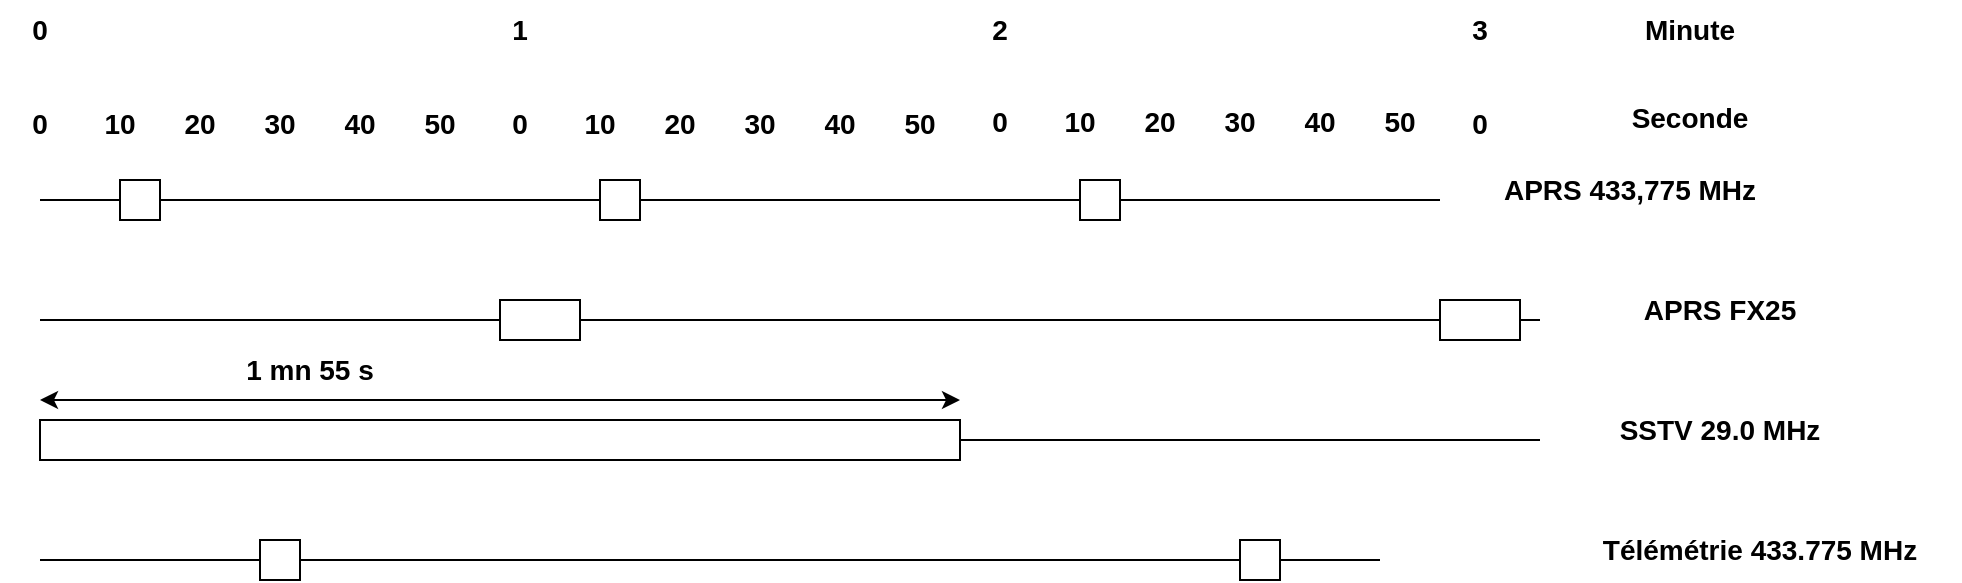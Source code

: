 <mxfile version="24.2.5" type="device">
  <diagram name="Page-1" id="DpudN1JpIDoGAExrbUjJ">
    <mxGraphModel dx="1034" dy="1526" grid="1" gridSize="10" guides="1" tooltips="1" connect="1" arrows="1" fold="1" page="1" pageScale="1" pageWidth="1169" pageHeight="827" math="0" shadow="0">
      <root>
        <mxCell id="0" />
        <mxCell id="1" parent="0" />
        <mxCell id="y3lVvK0jwecRgMobRf8P-3" value="" style="endArrow=none;html=1;rounded=0;" edge="1" parent="1" source="y3lVvK0jwecRgMobRf8P-39">
          <mxGeometry width="50" height="50" relative="1" as="geometry">
            <mxPoint x="40" y="-360" as="sourcePoint" />
            <mxPoint x="740" y="-360" as="targetPoint" />
          </mxGeometry>
        </mxCell>
        <mxCell id="y3lVvK0jwecRgMobRf8P-4" value="&lt;font style=&quot;font-size: 14px;&quot;&gt;&lt;b&gt;APRS&amp;nbsp;&lt;/b&gt;&lt;/font&gt;&lt;span style=&quot;font-size: 14px;&quot;&gt;&lt;b&gt;433,775 MHz&lt;/b&gt;&lt;/span&gt;" style="text;html=1;align=center;verticalAlign=middle;whiteSpace=wrap;rounded=0;" vertex="1" parent="1">
          <mxGeometry x="750" y="-380" width="170" height="30" as="geometry" />
        </mxCell>
        <mxCell id="y3lVvK0jwecRgMobRf8P-5" value="" style="endArrow=none;html=1;rounded=0;" edge="1" parent="1" target="y3lVvK0jwecRgMobRf8P-1">
          <mxGeometry width="50" height="50" relative="1" as="geometry">
            <mxPoint x="40" y="-360" as="sourcePoint" />
            <mxPoint x="970" y="-360" as="targetPoint" />
          </mxGeometry>
        </mxCell>
        <mxCell id="y3lVvK0jwecRgMobRf8P-1" value="" style="verticalLabelPosition=bottom;verticalAlign=top;html=1;shape=mxgraph.basic.rect;fillColor2=none;strokeWidth=1;size=0;indent=5;" vertex="1" parent="1">
          <mxGeometry x="80" y="-370" width="20" height="20" as="geometry" />
        </mxCell>
        <mxCell id="y3lVvK0jwecRgMobRf8P-6" value="&lt;font style=&quot;font-size: 14px;&quot;&gt;&lt;b&gt;0&lt;/b&gt;&lt;/font&gt;" style="text;html=1;align=center;verticalAlign=middle;whiteSpace=wrap;rounded=0;" vertex="1" parent="1">
          <mxGeometry x="20" y="-413" width="40" height="30" as="geometry" />
        </mxCell>
        <mxCell id="y3lVvK0jwecRgMobRf8P-7" value="&lt;font style=&quot;font-size: 14px;&quot;&gt;&lt;b&gt;10&lt;/b&gt;&lt;/font&gt;" style="text;html=1;align=center;verticalAlign=middle;whiteSpace=wrap;rounded=0;" vertex="1" parent="1">
          <mxGeometry x="60" y="-413" width="40" height="30" as="geometry" />
        </mxCell>
        <mxCell id="y3lVvK0jwecRgMobRf8P-8" value="&lt;font style=&quot;font-size: 14px;&quot;&gt;&lt;b&gt;20&lt;/b&gt;&lt;/font&gt;" style="text;html=1;align=center;verticalAlign=middle;whiteSpace=wrap;rounded=0;" vertex="1" parent="1">
          <mxGeometry x="100" y="-413" width="40" height="30" as="geometry" />
        </mxCell>
        <mxCell id="y3lVvK0jwecRgMobRf8P-9" value="&lt;font style=&quot;font-size: 14px;&quot;&gt;&lt;b&gt;30&lt;/b&gt;&lt;/font&gt;" style="text;html=1;align=center;verticalAlign=middle;whiteSpace=wrap;rounded=0;" vertex="1" parent="1">
          <mxGeometry x="140" y="-413" width="40" height="30" as="geometry" />
        </mxCell>
        <mxCell id="y3lVvK0jwecRgMobRf8P-10" value="&lt;font style=&quot;font-size: 14px;&quot;&gt;&lt;b&gt;40&lt;/b&gt;&lt;/font&gt;" style="text;html=1;align=center;verticalAlign=middle;whiteSpace=wrap;rounded=0;" vertex="1" parent="1">
          <mxGeometry x="180" y="-413" width="40" height="30" as="geometry" />
        </mxCell>
        <mxCell id="y3lVvK0jwecRgMobRf8P-11" value="&lt;span style=&quot;font-size: 14px;&quot;&gt;&lt;b&gt;50&lt;/b&gt;&lt;/span&gt;" style="text;html=1;align=center;verticalAlign=middle;whiteSpace=wrap;rounded=0;" vertex="1" parent="1">
          <mxGeometry x="220" y="-413" width="40" height="30" as="geometry" />
        </mxCell>
        <mxCell id="y3lVvK0jwecRgMobRf8P-12" value="&lt;font style=&quot;font-size: 14px;&quot;&gt;&lt;b&gt;0&lt;/b&gt;&lt;/font&gt;" style="text;html=1;align=center;verticalAlign=middle;whiteSpace=wrap;rounded=0;" vertex="1" parent="1">
          <mxGeometry x="260" y="-413" width="40" height="30" as="geometry" />
        </mxCell>
        <mxCell id="y3lVvK0jwecRgMobRf8P-13" value="&lt;font style=&quot;font-size: 14px;&quot;&gt;&lt;b&gt;10&lt;/b&gt;&lt;/font&gt;" style="text;html=1;align=center;verticalAlign=middle;whiteSpace=wrap;rounded=0;" vertex="1" parent="1">
          <mxGeometry x="300" y="-413" width="40" height="30" as="geometry" />
        </mxCell>
        <mxCell id="y3lVvK0jwecRgMobRf8P-14" value="&lt;font style=&quot;font-size: 14px;&quot;&gt;&lt;b&gt;20&lt;/b&gt;&lt;/font&gt;" style="text;html=1;align=center;verticalAlign=middle;whiteSpace=wrap;rounded=0;" vertex="1" parent="1">
          <mxGeometry x="340" y="-413" width="40" height="30" as="geometry" />
        </mxCell>
        <mxCell id="y3lVvK0jwecRgMobRf8P-15" value="&lt;font style=&quot;font-size: 14px;&quot;&gt;&lt;b&gt;30&lt;/b&gt;&lt;/font&gt;" style="text;html=1;align=center;verticalAlign=middle;whiteSpace=wrap;rounded=0;" vertex="1" parent="1">
          <mxGeometry x="380" y="-413" width="40" height="30" as="geometry" />
        </mxCell>
        <mxCell id="y3lVvK0jwecRgMobRf8P-16" value="&lt;font style=&quot;font-size: 14px;&quot;&gt;&lt;b&gt;40&lt;/b&gt;&lt;/font&gt;" style="text;html=1;align=center;verticalAlign=middle;whiteSpace=wrap;rounded=0;" vertex="1" parent="1">
          <mxGeometry x="420" y="-413" width="40" height="30" as="geometry" />
        </mxCell>
        <mxCell id="y3lVvK0jwecRgMobRf8P-17" value="&lt;span style=&quot;font-size: 14px;&quot;&gt;&lt;b&gt;50&lt;/b&gt;&lt;/span&gt;" style="text;html=1;align=center;verticalAlign=middle;whiteSpace=wrap;rounded=0;" vertex="1" parent="1">
          <mxGeometry x="450" y="-414.5" width="60" height="33" as="geometry" />
        </mxCell>
        <mxCell id="y3lVvK0jwecRgMobRf8P-18" value="&lt;font style=&quot;font-size: 14px;&quot;&gt;&lt;b&gt;0&lt;/b&gt;&lt;/font&gt;" style="text;html=1;align=center;verticalAlign=middle;whiteSpace=wrap;rounded=0;" vertex="1" parent="1">
          <mxGeometry x="500" y="-414.5" width="40" height="30" as="geometry" />
        </mxCell>
        <mxCell id="y3lVvK0jwecRgMobRf8P-22" value="&lt;font style=&quot;font-size: 14px;&quot;&gt;&lt;b&gt;0&lt;/b&gt;&lt;/font&gt;" style="text;html=1;align=center;verticalAlign=middle;whiteSpace=wrap;rounded=0;" vertex="1" parent="1">
          <mxGeometry x="20" y="-460" width="40" height="30" as="geometry" />
        </mxCell>
        <mxCell id="y3lVvK0jwecRgMobRf8P-23" value="&lt;font style=&quot;font-size: 14px;&quot;&gt;&lt;b&gt;1&lt;/b&gt;&lt;/font&gt;" style="text;html=1;align=center;verticalAlign=middle;whiteSpace=wrap;rounded=0;" vertex="1" parent="1">
          <mxGeometry x="260" y="-460" width="40" height="30" as="geometry" />
        </mxCell>
        <mxCell id="y3lVvK0jwecRgMobRf8P-24" value="&lt;font style=&quot;font-size: 14px;&quot;&gt;&lt;b&gt;2&lt;/b&gt;&lt;/font&gt;" style="text;html=1;align=center;verticalAlign=middle;whiteSpace=wrap;rounded=0;" vertex="1" parent="1">
          <mxGeometry x="500" y="-460" width="40" height="30" as="geometry" />
        </mxCell>
        <mxCell id="y3lVvK0jwecRgMobRf8P-25" value="&lt;font style=&quot;font-size: 14px;&quot;&gt;&lt;b&gt;3&lt;/b&gt;&lt;/font&gt;" style="text;html=1;align=center;verticalAlign=middle;whiteSpace=wrap;rounded=0;" vertex="1" parent="1">
          <mxGeometry x="740" y="-460" width="40" height="30" as="geometry" />
        </mxCell>
        <mxCell id="y3lVvK0jwecRgMobRf8P-26" value="" style="endArrow=none;html=1;rounded=0;" edge="1" parent="1" source="y3lVvK0jwecRgMobRf8P-37">
          <mxGeometry width="50" height="50" relative="1" as="geometry">
            <mxPoint x="40" y="-300" as="sourcePoint" />
            <mxPoint x="790" y="-300" as="targetPoint" />
          </mxGeometry>
        </mxCell>
        <mxCell id="y3lVvK0jwecRgMobRf8P-27" value="&lt;font style=&quot;font-size: 14px;&quot;&gt;&lt;b&gt;10&lt;/b&gt;&lt;/font&gt;" style="text;html=1;align=center;verticalAlign=middle;whiteSpace=wrap;rounded=0;" vertex="1" parent="1">
          <mxGeometry x="540" y="-414.5" width="40" height="30" as="geometry" />
        </mxCell>
        <mxCell id="y3lVvK0jwecRgMobRf8P-28" value="&lt;font style=&quot;font-size: 14px;&quot;&gt;&lt;b&gt;20&lt;/b&gt;&lt;/font&gt;" style="text;html=1;align=center;verticalAlign=middle;whiteSpace=wrap;rounded=0;" vertex="1" parent="1">
          <mxGeometry x="580" y="-414.5" width="40" height="30" as="geometry" />
        </mxCell>
        <mxCell id="y3lVvK0jwecRgMobRf8P-31" value="&lt;font style=&quot;font-size: 14px;&quot;&gt;&lt;b&gt;30&lt;/b&gt;&lt;/font&gt;" style="text;html=1;align=center;verticalAlign=middle;whiteSpace=wrap;rounded=0;" vertex="1" parent="1">
          <mxGeometry x="620" y="-414.5" width="40" height="30" as="geometry" />
        </mxCell>
        <mxCell id="y3lVvK0jwecRgMobRf8P-32" value="&lt;font style=&quot;font-size: 14px;&quot;&gt;&lt;b&gt;40&lt;/b&gt;&lt;/font&gt;" style="text;html=1;align=center;verticalAlign=middle;whiteSpace=wrap;rounded=0;" vertex="1" parent="1">
          <mxGeometry x="660" y="-414.5" width="40" height="30" as="geometry" />
        </mxCell>
        <mxCell id="y3lVvK0jwecRgMobRf8P-33" value="&lt;span style=&quot;font-size: 14px;&quot;&gt;&lt;b&gt;50&lt;/b&gt;&lt;/span&gt;" style="text;html=1;align=center;verticalAlign=middle;whiteSpace=wrap;rounded=0;" vertex="1" parent="1">
          <mxGeometry x="690" y="-416" width="60" height="33" as="geometry" />
        </mxCell>
        <mxCell id="y3lVvK0jwecRgMobRf8P-34" value="&lt;font style=&quot;font-size: 14px;&quot;&gt;&lt;b&gt;0&lt;/b&gt;&lt;/font&gt;" style="text;html=1;align=center;verticalAlign=middle;whiteSpace=wrap;rounded=0;" vertex="1" parent="1">
          <mxGeometry x="740" y="-413" width="40" height="30" as="geometry" />
        </mxCell>
        <mxCell id="y3lVvK0jwecRgMobRf8P-35" value="&lt;font style=&quot;font-size: 14px;&quot;&gt;&lt;b&gt;APRS FX25&lt;/b&gt;&lt;/font&gt;" style="text;html=1;align=center;verticalAlign=middle;whiteSpace=wrap;rounded=0;" vertex="1" parent="1">
          <mxGeometry x="820" y="-320" width="120" height="30" as="geometry" />
        </mxCell>
        <mxCell id="y3lVvK0jwecRgMobRf8P-38" value="" style="endArrow=none;html=1;rounded=0;" edge="1" parent="1" source="y3lVvK0jwecRgMobRf8P-36" target="y3lVvK0jwecRgMobRf8P-37">
          <mxGeometry width="50" height="50" relative="1" as="geometry">
            <mxPoint x="40" y="-300" as="sourcePoint" />
            <mxPoint x="790" y="-300" as="targetPoint" />
          </mxGeometry>
        </mxCell>
        <mxCell id="y3lVvK0jwecRgMobRf8P-37" value="" style="verticalLabelPosition=bottom;verticalAlign=top;html=1;shape=mxgraph.basic.rect;fillColor2=none;strokeWidth=1;size=0;indent=5;" vertex="1" parent="1">
          <mxGeometry x="740" y="-310" width="40" height="20" as="geometry" />
        </mxCell>
        <mxCell id="y3lVvK0jwecRgMobRf8P-40" value="" style="endArrow=none;html=1;rounded=0;" edge="1" parent="1" source="y3lVvK0jwecRgMobRf8P-1" target="y3lVvK0jwecRgMobRf8P-39">
          <mxGeometry width="50" height="50" relative="1" as="geometry">
            <mxPoint x="100" y="-360" as="sourcePoint" />
            <mxPoint x="790" y="-360" as="targetPoint" />
          </mxGeometry>
        </mxCell>
        <mxCell id="y3lVvK0jwecRgMobRf8P-39" value="" style="verticalLabelPosition=bottom;verticalAlign=top;html=1;shape=mxgraph.basic.rect;fillColor2=none;strokeWidth=1;size=0;indent=5;" vertex="1" parent="1">
          <mxGeometry x="560" y="-370" width="20" height="20" as="geometry" />
        </mxCell>
        <mxCell id="y3lVvK0jwecRgMobRf8P-21" value="" style="verticalLabelPosition=bottom;verticalAlign=top;html=1;shape=mxgraph.basic.rect;fillColor2=none;strokeWidth=1;size=0;indent=5;" vertex="1" parent="1">
          <mxGeometry x="320" y="-370" width="20" height="20" as="geometry" />
        </mxCell>
        <mxCell id="y3lVvK0jwecRgMobRf8P-42" value="" style="endArrow=none;html=1;rounded=0;" edge="1" parent="1">
          <mxGeometry width="50" height="50" relative="1" as="geometry">
            <mxPoint x="40" y="-240" as="sourcePoint" />
            <mxPoint x="790" y="-240" as="targetPoint" />
            <Array as="points">
              <mxPoint x="390" y="-240" />
            </Array>
          </mxGeometry>
        </mxCell>
        <mxCell id="y3lVvK0jwecRgMobRf8P-43" value="&lt;span style=&quot;font-size: 14px;&quot;&gt;&lt;b&gt;SSTV 29.0 MHz&lt;/b&gt;&lt;/span&gt;" style="text;html=1;align=center;verticalAlign=middle;whiteSpace=wrap;rounded=0;" vertex="1" parent="1">
          <mxGeometry x="820" y="-260" width="120" height="30" as="geometry" />
        </mxCell>
        <mxCell id="y3lVvK0jwecRgMobRf8P-45" value="" style="verticalLabelPosition=bottom;verticalAlign=top;html=1;shape=mxgraph.basic.rect;fillColor2=none;strokeWidth=1;size=0;indent=5;" vertex="1" parent="1">
          <mxGeometry x="40" y="-250" width="460" height="20" as="geometry" />
        </mxCell>
        <mxCell id="y3lVvK0jwecRgMobRf8P-46" value="" style="endArrow=none;html=1;rounded=0;" edge="1" parent="1" source="y3lVvK0jwecRgMobRf8P-48">
          <mxGeometry width="50" height="50" relative="1" as="geometry">
            <mxPoint x="40" y="-180" as="sourcePoint" />
            <mxPoint x="710" y="-180" as="targetPoint" />
          </mxGeometry>
        </mxCell>
        <mxCell id="y3lVvK0jwecRgMobRf8P-47" value="&lt;font style=&quot;font-size: 14px;&quot;&gt;&lt;b&gt;Télémétrie 433.775 MHz&lt;/b&gt;&lt;/font&gt;" style="text;html=1;align=center;verticalAlign=middle;whiteSpace=wrap;rounded=0;" vertex="1" parent="1">
          <mxGeometry x="800" y="-200" width="200" height="30" as="geometry" />
        </mxCell>
        <mxCell id="y3lVvK0jwecRgMobRf8P-49" value="" style="endArrow=none;html=1;rounded=0;" edge="1" parent="1" target="y3lVvK0jwecRgMobRf8P-48">
          <mxGeometry width="50" height="50" relative="1" as="geometry">
            <mxPoint x="40" y="-180" as="sourcePoint" />
            <mxPoint x="800" y="-180" as="targetPoint" />
          </mxGeometry>
        </mxCell>
        <mxCell id="y3lVvK0jwecRgMobRf8P-48" value="" style="verticalLabelPosition=bottom;verticalAlign=top;html=1;shape=mxgraph.basic.rect;fillColor2=none;strokeWidth=1;size=0;indent=5;" vertex="1" parent="1">
          <mxGeometry x="150" y="-190" width="20" height="20" as="geometry" />
        </mxCell>
        <mxCell id="y3lVvK0jwecRgMobRf8P-50" value="" style="verticalLabelPosition=bottom;verticalAlign=top;html=1;shape=mxgraph.basic.rect;fillColor2=none;strokeWidth=1;size=0;indent=5;" vertex="1" parent="1">
          <mxGeometry x="640" y="-190" width="20" height="20" as="geometry" />
        </mxCell>
        <mxCell id="y3lVvK0jwecRgMobRf8P-51" value="" style="endArrow=none;html=1;rounded=0;" edge="1" parent="1" target="y3lVvK0jwecRgMobRf8P-36">
          <mxGeometry width="50" height="50" relative="1" as="geometry">
            <mxPoint x="40" y="-300" as="sourcePoint" />
            <mxPoint x="740" y="-300" as="targetPoint" />
          </mxGeometry>
        </mxCell>
        <mxCell id="y3lVvK0jwecRgMobRf8P-36" value="" style="verticalLabelPosition=bottom;verticalAlign=top;html=1;shape=mxgraph.basic.rect;fillColor2=none;strokeWidth=1;size=0;indent=5;" vertex="1" parent="1">
          <mxGeometry x="270" y="-310" width="40" height="20" as="geometry" />
        </mxCell>
        <mxCell id="y3lVvK0jwecRgMobRf8P-52" value="&lt;span style=&quot;font-size: 14px;&quot;&gt;&lt;b&gt;Minute&lt;/b&gt;&lt;/span&gt;" style="text;html=1;align=center;verticalAlign=middle;whiteSpace=wrap;rounded=0;" vertex="1" parent="1">
          <mxGeometry x="820" y="-460" width="90" height="30" as="geometry" />
        </mxCell>
        <mxCell id="y3lVvK0jwecRgMobRf8P-53" value="&lt;font style=&quot;font-size: 14px;&quot;&gt;&lt;b&gt;Seconde&lt;/b&gt;&lt;/font&gt;" style="text;html=1;align=center;verticalAlign=middle;whiteSpace=wrap;rounded=0;" vertex="1" parent="1">
          <mxGeometry x="830" y="-416" width="70" height="30" as="geometry" />
        </mxCell>
        <mxCell id="y3lVvK0jwecRgMobRf8P-55" value="" style="endArrow=classic;startArrow=classic;html=1;rounded=0;" edge="1" parent="1">
          <mxGeometry width="50" height="50" relative="1" as="geometry">
            <mxPoint x="40" y="-260" as="sourcePoint" />
            <mxPoint x="500" y="-260" as="targetPoint" />
          </mxGeometry>
        </mxCell>
        <mxCell id="y3lVvK0jwecRgMobRf8P-56" value="&lt;span style=&quot;font-size: 14px;&quot;&gt;&lt;b&gt;1 mn 55 s&lt;/b&gt;&lt;/span&gt;" style="text;html=1;align=center;verticalAlign=middle;whiteSpace=wrap;rounded=0;" vertex="1" parent="1">
          <mxGeometry x="130" y="-290" width="90" height="30" as="geometry" />
        </mxCell>
      </root>
    </mxGraphModel>
  </diagram>
</mxfile>

